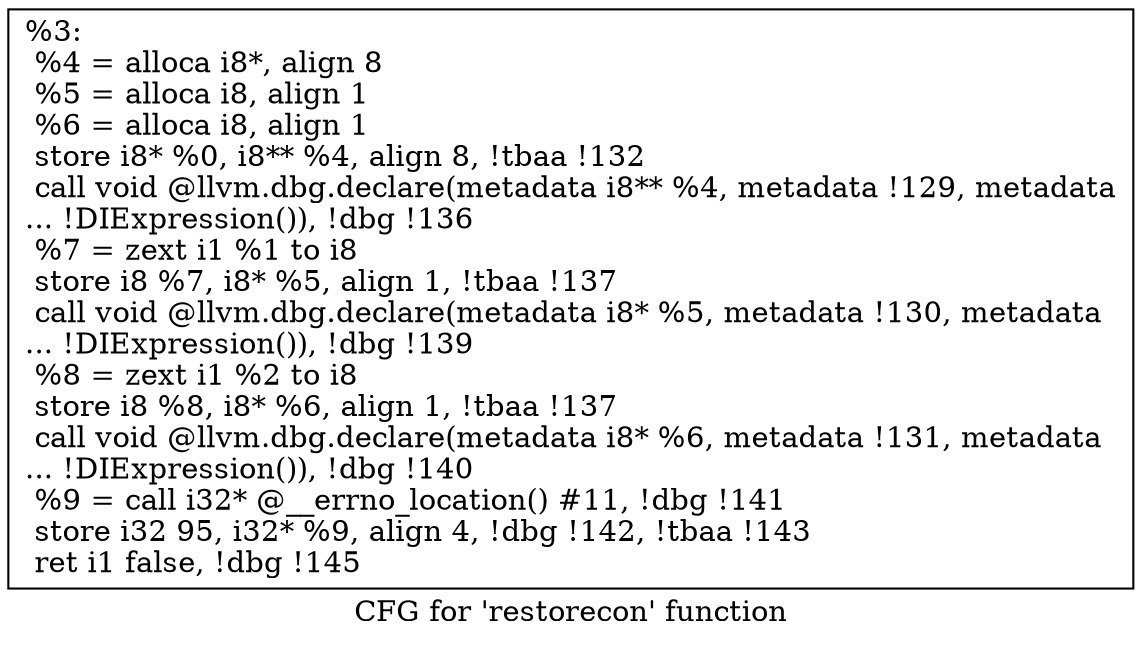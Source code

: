digraph "CFG for 'restorecon' function" {
	label="CFG for 'restorecon' function";

	Node0x252e3f0 [shape=record,label="{%3:\l  %4 = alloca i8*, align 8\l  %5 = alloca i8, align 1\l  %6 = alloca i8, align 1\l  store i8* %0, i8** %4, align 8, !tbaa !132\l  call void @llvm.dbg.declare(metadata i8** %4, metadata !129, metadata\l... !DIExpression()), !dbg !136\l  %7 = zext i1 %1 to i8\l  store i8 %7, i8* %5, align 1, !tbaa !137\l  call void @llvm.dbg.declare(metadata i8* %5, metadata !130, metadata\l... !DIExpression()), !dbg !139\l  %8 = zext i1 %2 to i8\l  store i8 %8, i8* %6, align 1, !tbaa !137\l  call void @llvm.dbg.declare(metadata i8* %6, metadata !131, metadata\l... !DIExpression()), !dbg !140\l  %9 = call i32* @__errno_location() #11, !dbg !141\l  store i32 95, i32* %9, align 4, !dbg !142, !tbaa !143\l  ret i1 false, !dbg !145\l}"];
}
